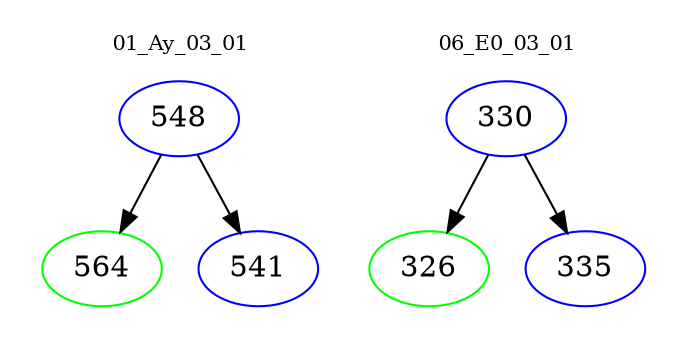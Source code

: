 digraph{
subgraph cluster_0 {
color = white
label = "01_Ay_03_01";
fontsize=10;
T0_548 [label="548", color="blue"]
T0_548 -> T0_564 [color="black"]
T0_564 [label="564", color="green"]
T0_548 -> T0_541 [color="black"]
T0_541 [label="541", color="blue"]
}
subgraph cluster_1 {
color = white
label = "06_E0_03_01";
fontsize=10;
T1_330 [label="330", color="blue"]
T1_330 -> T1_326 [color="black"]
T1_326 [label="326", color="green"]
T1_330 -> T1_335 [color="black"]
T1_335 [label="335", color="blue"]
}
}
